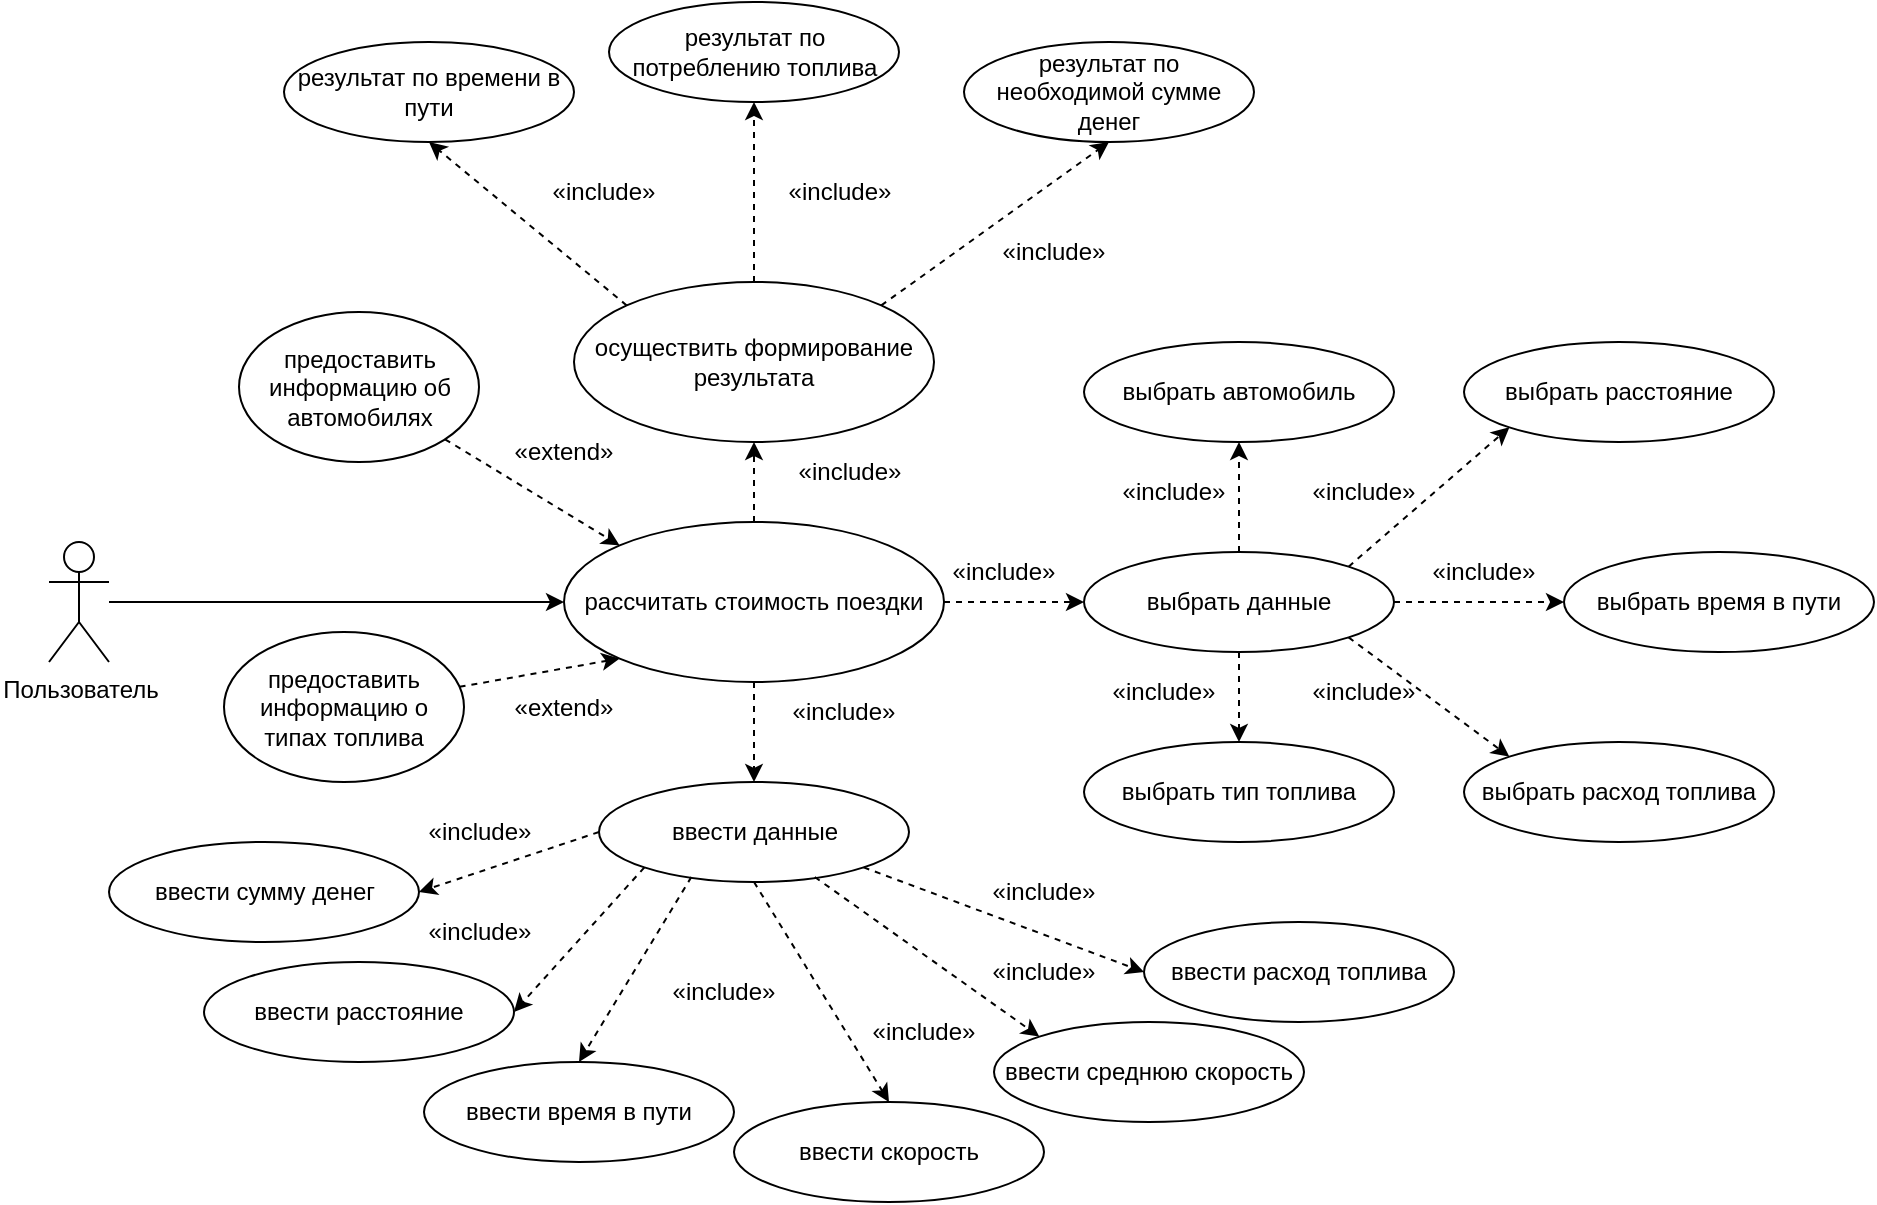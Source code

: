 <mxfile version="20.6.0" type="device"><diagram id="PY6g1kXUAH1VIEvKWSdo" name="Страница 1"><mxGraphModel dx="1414" dy="1452" grid="1" gridSize="10" guides="1" tooltips="1" connect="1" arrows="1" fold="1" page="1" pageScale="1" pageWidth="827" pageHeight="1169" math="0" shadow="0"><root><mxCell id="0"/><mxCell id="1" parent="0"/><mxCell id="bMGbSHv4sVdIYw8-GW0m-4" style="edgeStyle=orthogonalEdgeStyle;rounded=0;orthogonalLoop=1;jettySize=auto;html=1;entryX=0;entryY=0.5;entryDx=0;entryDy=0;" parent="1" source="bMGbSHv4sVdIYw8-GW0m-1" target="bMGbSHv4sVdIYw8-GW0m-2" edge="1"><mxGeometry relative="1" as="geometry"/></mxCell><mxCell id="bMGbSHv4sVdIYw8-GW0m-1" value="&lt;div&gt;Пользователь&lt;/div&gt;" style="shape=umlActor;verticalLabelPosition=bottom;verticalAlign=top;html=1;outlineConnect=0;" parent="1" vertex="1"><mxGeometry x="22.5" y="180" width="30" height="60" as="geometry"/></mxCell><mxCell id="bMGbSHv4sVdIYw8-GW0m-6" style="rounded=0;orthogonalLoop=1;jettySize=auto;html=1;exitX=0.5;exitY=0;exitDx=0;exitDy=0;entryX=0.5;entryY=1;entryDx=0;entryDy=0;dashed=1;" parent="1" source="bMGbSHv4sVdIYw8-GW0m-2" target="bMGbSHv4sVdIYw8-GW0m-5" edge="1"><mxGeometry relative="1" as="geometry"/></mxCell><mxCell id="bMGbSHv4sVdIYw8-GW0m-2" value="рассчитать стоимость поездки" style="ellipse;whiteSpace=wrap;html=1;" parent="1" vertex="1"><mxGeometry x="280" y="170" width="190" height="80" as="geometry"/></mxCell><mxCell id="bMGbSHv4sVdIYw8-GW0m-68" style="edgeStyle=none;rounded=0;orthogonalLoop=1;jettySize=auto;html=1;exitX=0.5;exitY=0;exitDx=0;exitDy=0;entryX=0.5;entryY=1;entryDx=0;entryDy=0;dashed=1;" parent="1" source="bMGbSHv4sVdIYw8-GW0m-5" target="bMGbSHv4sVdIYw8-GW0m-64" edge="1"><mxGeometry relative="1" as="geometry"/></mxCell><mxCell id="bMGbSHv4sVdIYw8-GW0m-71" style="edgeStyle=none;rounded=0;orthogonalLoop=1;jettySize=auto;html=1;exitX=1;exitY=0;exitDx=0;exitDy=0;entryX=0.5;entryY=1;entryDx=0;entryDy=0;dashed=1;" parent="1" source="bMGbSHv4sVdIYw8-GW0m-5" target="bMGbSHv4sVdIYw8-GW0m-70" edge="1"><mxGeometry relative="1" as="geometry"/></mxCell><mxCell id="bMGbSHv4sVdIYw8-GW0m-75" style="edgeStyle=none;rounded=0;orthogonalLoop=1;jettySize=auto;html=1;exitX=0;exitY=0;exitDx=0;exitDy=0;entryX=0.5;entryY=1;entryDx=0;entryDy=0;dashed=1;" parent="1" source="bMGbSHv4sVdIYw8-GW0m-5" target="bMGbSHv4sVdIYw8-GW0m-74" edge="1"><mxGeometry relative="1" as="geometry"/></mxCell><mxCell id="bMGbSHv4sVdIYw8-GW0m-5" value="осуществить формирование результата" style="ellipse;whiteSpace=wrap;html=1;" parent="1" vertex="1"><mxGeometry x="285" y="50" width="180" height="80" as="geometry"/></mxCell><mxCell id="bMGbSHv4sVdIYw8-GW0m-11" value="&lt;span class=&quot;vchar u0000&quot;&gt;«&lt;/span&gt;include&lt;span class=&quot;vchar u0000&quot;&gt;»&lt;/span&gt;" style="text;html=1;strokeColor=none;fillColor=none;align=center;verticalAlign=middle;whiteSpace=wrap;rounded=0;" parent="1" vertex="1"><mxGeometry x="392.5" y="130" width="60" height="30" as="geometry"/></mxCell><mxCell id="bMGbSHv4sVdIYw8-GW0m-14" style="rounded=0;orthogonalLoop=1;jettySize=auto;html=1;exitX=0.5;exitY=1;exitDx=0;exitDy=0;dashed=1;entryX=0.5;entryY=0;entryDx=0;entryDy=0;" parent="1" source="bMGbSHv4sVdIYw8-GW0m-2" target="bMGbSHv4sVdIYw8-GW0m-15" edge="1"><mxGeometry relative="1" as="geometry"><mxPoint x="407.5" y="300" as="sourcePoint"/><mxPoint x="375" y="320" as="targetPoint"/></mxGeometry></mxCell><mxCell id="bMGbSHv4sVdIYw8-GW0m-15" value="ввести данные" style="ellipse;whiteSpace=wrap;html=1;" parent="1" vertex="1"><mxGeometry x="297.5" y="300" width="155" height="50" as="geometry"/></mxCell><mxCell id="bMGbSHv4sVdIYw8-GW0m-16" value="&lt;span class=&quot;vchar u0000&quot;&gt;«&lt;/span&gt;include&lt;span class=&quot;vchar u0000&quot;&gt;»&lt;/span&gt;" style="text;html=1;strokeColor=none;fillColor=none;align=center;verticalAlign=middle;whiteSpace=wrap;rounded=0;" parent="1" vertex="1"><mxGeometry x="390" y="250" width="60" height="30" as="geometry"/></mxCell><mxCell id="bMGbSHv4sVdIYw8-GW0m-17" value="ввести расстояние" style="ellipse;whiteSpace=wrap;html=1;" parent="1" vertex="1"><mxGeometry x="100" y="390" width="155" height="50" as="geometry"/></mxCell><mxCell id="bMGbSHv4sVdIYw8-GW0m-18" value="ввести время в пути" style="ellipse;whiteSpace=wrap;html=1;" parent="1" vertex="1"><mxGeometry x="210" y="440" width="155" height="50" as="geometry"/></mxCell><mxCell id="bMGbSHv4sVdIYw8-GW0m-19" value="ввести среднюю скорость" style="ellipse;whiteSpace=wrap;html=1;" parent="1" vertex="1"><mxGeometry x="495" y="420" width="155" height="50" as="geometry"/></mxCell><mxCell id="bMGbSHv4sVdIYw8-GW0m-20" value="ввести скорость" style="ellipse;whiteSpace=wrap;html=1;" parent="1" vertex="1"><mxGeometry x="365" y="460" width="155" height="50" as="geometry"/></mxCell><mxCell id="bMGbSHv4sVdIYw8-GW0m-21" value="ввести расход топлива" style="ellipse;whiteSpace=wrap;html=1;" parent="1" vertex="1"><mxGeometry x="570" y="370" width="155" height="50" as="geometry"/></mxCell><mxCell id="bMGbSHv4sVdIYw8-GW0m-22" value="" style="endArrow=classic;html=1;rounded=0;dashed=1;exitX=0;exitY=1;exitDx=0;exitDy=0;entryX=1;entryY=0.5;entryDx=0;entryDy=0;" parent="1" source="bMGbSHv4sVdIYw8-GW0m-15" target="bMGbSHv4sVdIYw8-GW0m-17" edge="1"><mxGeometry width="50" height="50" relative="1" as="geometry"><mxPoint x="330" y="410" as="sourcePoint"/><mxPoint x="380" y="360" as="targetPoint"/></mxGeometry></mxCell><mxCell id="bMGbSHv4sVdIYw8-GW0m-23" value="" style="endArrow=classic;html=1;rounded=0;dashed=1;exitX=0.298;exitY=0.95;exitDx=0;exitDy=0;entryX=0.5;entryY=0;entryDx=0;entryDy=0;exitPerimeter=0;" parent="1" source="bMGbSHv4sVdIYw8-GW0m-15" target="bMGbSHv4sVdIYw8-GW0m-18" edge="1"><mxGeometry width="50" height="50" relative="1" as="geometry"><mxPoint x="330.199" y="352.678" as="sourcePoint"/><mxPoint x="225" y="405" as="targetPoint"/></mxGeometry></mxCell><mxCell id="bMGbSHv4sVdIYw8-GW0m-24" value="" style="endArrow=classic;html=1;rounded=0;dashed=1;exitX=0.5;exitY=1;exitDx=0;exitDy=0;entryX=0.5;entryY=0;entryDx=0;entryDy=0;" parent="1" source="bMGbSHv4sVdIYw8-GW0m-15" target="bMGbSHv4sVdIYw8-GW0m-20" edge="1"><mxGeometry width="50" height="50" relative="1" as="geometry"><mxPoint x="353.69" y="357.5" as="sourcePoint"/><mxPoint x="292.301" y="447.322" as="targetPoint"/></mxGeometry></mxCell><mxCell id="bMGbSHv4sVdIYw8-GW0m-25" value="" style="endArrow=classic;html=1;rounded=0;dashed=1;exitX=0.696;exitY=0.95;exitDx=0;exitDy=0;entryX=0;entryY=0;entryDx=0;entryDy=0;exitPerimeter=0;" parent="1" source="bMGbSHv4sVdIYw8-GW0m-15" target="bMGbSHv4sVdIYw8-GW0m-19" edge="1"><mxGeometry width="50" height="50" relative="1" as="geometry"><mxPoint x="385" y="360" as="sourcePoint"/><mxPoint x="385" y="480" as="targetPoint"/></mxGeometry></mxCell><mxCell id="bMGbSHv4sVdIYw8-GW0m-26" value="" style="endArrow=classic;html=1;rounded=0;dashed=1;exitX=1;exitY=1;exitDx=0;exitDy=0;entryX=0;entryY=0.5;entryDx=0;entryDy=0;" parent="1" source="bMGbSHv4sVdIYw8-GW0m-15" target="bMGbSHv4sVdIYw8-GW0m-21" edge="1"><mxGeometry width="50" height="50" relative="1" as="geometry"><mxPoint x="415.38" y="357.5" as="sourcePoint"/><mxPoint x="492.699" y="447.322" as="targetPoint"/></mxGeometry></mxCell><mxCell id="bMGbSHv4sVdIYw8-GW0m-27" value="&lt;span class=&quot;vchar u0000&quot;&gt;«&lt;/span&gt;include&lt;span class=&quot;vchar u0000&quot;&gt;»&lt;/span&gt;" style="text;html=1;strokeColor=none;fillColor=none;align=center;verticalAlign=middle;whiteSpace=wrap;rounded=0;" parent="1" vertex="1"><mxGeometry x="490" y="340" width="60" height="30" as="geometry"/></mxCell><mxCell id="bMGbSHv4sVdIYw8-GW0m-28" value="&lt;span class=&quot;vchar u0000&quot;&gt;«&lt;/span&gt;include&lt;span class=&quot;vchar u0000&quot;&gt;»&lt;/span&gt;" style="text;html=1;strokeColor=none;fillColor=none;align=center;verticalAlign=middle;whiteSpace=wrap;rounded=0;" parent="1" vertex="1"><mxGeometry x="490" y="380" width="60" height="30" as="geometry"/></mxCell><mxCell id="bMGbSHv4sVdIYw8-GW0m-29" value="&lt;span class=&quot;vchar u0000&quot;&gt;«&lt;/span&gt;include&lt;span class=&quot;vchar u0000&quot;&gt;»&lt;/span&gt;" style="text;html=1;strokeColor=none;fillColor=none;align=center;verticalAlign=middle;whiteSpace=wrap;rounded=0;" parent="1" vertex="1"><mxGeometry x="430" y="410" width="60" height="30" as="geometry"/></mxCell><mxCell id="bMGbSHv4sVdIYw8-GW0m-30" value="&lt;span class=&quot;vchar u0000&quot;&gt;«&lt;/span&gt;include&lt;span class=&quot;vchar u0000&quot;&gt;»&lt;/span&gt;" style="text;html=1;strokeColor=none;fillColor=none;align=center;verticalAlign=middle;whiteSpace=wrap;rounded=0;" parent="1" vertex="1"><mxGeometry x="330" y="390" width="60" height="30" as="geometry"/></mxCell><mxCell id="bMGbSHv4sVdIYw8-GW0m-31" value="&lt;span class=&quot;vchar u0000&quot;&gt;«&lt;/span&gt;include&lt;span class=&quot;vchar u0000&quot;&gt;»&lt;/span&gt;" style="text;html=1;strokeColor=none;fillColor=none;align=center;verticalAlign=middle;whiteSpace=wrap;rounded=0;" parent="1" vertex="1"><mxGeometry x="207.5" y="360" width="60" height="30" as="geometry"/></mxCell><mxCell id="bMGbSHv4sVdIYw8-GW0m-32" value="выбрать данные" style="ellipse;whiteSpace=wrap;html=1;" parent="1" vertex="1"><mxGeometry x="540" y="185" width="155" height="50" as="geometry"/></mxCell><mxCell id="bMGbSHv4sVdIYw8-GW0m-34" style="rounded=0;orthogonalLoop=1;jettySize=auto;html=1;exitX=1;exitY=0.5;exitDx=0;exitDy=0;dashed=1;entryX=0;entryY=0.5;entryDx=0;entryDy=0;" parent="1" source="bMGbSHv4sVdIYw8-GW0m-2" target="bMGbSHv4sVdIYw8-GW0m-32" edge="1"><mxGeometry relative="1" as="geometry"><mxPoint x="385" y="260.0" as="sourcePoint"/><mxPoint x="385" y="310.0" as="targetPoint"/></mxGeometry></mxCell><mxCell id="bMGbSHv4sVdIYw8-GW0m-35" value="&lt;span class=&quot;vchar u0000&quot;&gt;«&lt;/span&gt;include&lt;span class=&quot;vchar u0000&quot;&gt;»&lt;/span&gt;" style="text;html=1;strokeColor=none;fillColor=none;align=center;verticalAlign=middle;whiteSpace=wrap;rounded=0;" parent="1" vertex="1"><mxGeometry x="470" y="180" width="60" height="30" as="geometry"/></mxCell><mxCell id="bMGbSHv4sVdIYw8-GW0m-36" value="" style="endArrow=classic;html=1;rounded=0;dashed=1;exitX=0.5;exitY=1;exitDx=0;exitDy=0;entryX=0.5;entryY=0;entryDx=0;entryDy=0;" parent="1" source="bMGbSHv4sVdIYw8-GW0m-32" target="bMGbSHv4sVdIYw8-GW0m-37" edge="1"><mxGeometry width="50" height="50" relative="1" as="geometry"><mxPoint x="620" y="310" as="sourcePoint"/><mxPoint x="618" y="280" as="targetPoint"/></mxGeometry></mxCell><mxCell id="bMGbSHv4sVdIYw8-GW0m-37" value="выбрать тип топлива" style="ellipse;whiteSpace=wrap;html=1;" parent="1" vertex="1"><mxGeometry x="540" y="280" width="155" height="50" as="geometry"/></mxCell><mxCell id="bMGbSHv4sVdIYw8-GW0m-38" value="&lt;span class=&quot;vchar u0000&quot;&gt;«&lt;/span&gt;include&lt;span class=&quot;vchar u0000&quot;&gt;»&lt;/span&gt;" style="text;html=1;strokeColor=none;fillColor=none;align=center;verticalAlign=middle;whiteSpace=wrap;rounded=0;" parent="1" vertex="1"><mxGeometry x="550" y="240" width="60" height="30" as="geometry"/></mxCell><mxCell id="bMGbSHv4sVdIYw8-GW0m-39" value="выбрать расход топлива" style="ellipse;whiteSpace=wrap;html=1;" parent="1" vertex="1"><mxGeometry x="730" y="280" width="155" height="50" as="geometry"/></mxCell><mxCell id="bMGbSHv4sVdIYw8-GW0m-40" value="" style="endArrow=classic;html=1;rounded=0;dashed=1;exitX=1;exitY=1;exitDx=0;exitDy=0;entryX=0;entryY=0;entryDx=0;entryDy=0;" parent="1" source="bMGbSHv4sVdIYw8-GW0m-32" target="bMGbSHv4sVdIYw8-GW0m-39" edge="1"><mxGeometry width="50" height="50" relative="1" as="geometry"><mxPoint x="627.5" y="245" as="sourcePoint"/><mxPoint x="627.5" y="290" as="targetPoint"/></mxGeometry></mxCell><mxCell id="bMGbSHv4sVdIYw8-GW0m-41" value="&lt;span class=&quot;vchar u0000&quot;&gt;«&lt;/span&gt;include&lt;span class=&quot;vchar u0000&quot;&gt;»&lt;/span&gt;" style="text;html=1;strokeColor=none;fillColor=none;align=center;verticalAlign=middle;whiteSpace=wrap;rounded=0;" parent="1" vertex="1"><mxGeometry x="650" y="240" width="60" height="30" as="geometry"/></mxCell><mxCell id="bMGbSHv4sVdIYw8-GW0m-42" value="выбрать время в пути" style="ellipse;whiteSpace=wrap;html=1;" parent="1" vertex="1"><mxGeometry x="780" y="185" width="155" height="50" as="geometry"/></mxCell><mxCell id="bMGbSHv4sVdIYw8-GW0m-43" value="ввести сумму денег" style="ellipse;whiteSpace=wrap;html=1;" parent="1" vertex="1"><mxGeometry x="52.5" y="330" width="155" height="50" as="geometry"/></mxCell><mxCell id="bMGbSHv4sVdIYw8-GW0m-45" value="" style="endArrow=classic;html=1;rounded=0;dashed=1;exitX=0;exitY=0.5;exitDx=0;exitDy=0;entryX=1;entryY=0.5;entryDx=0;entryDy=0;" parent="1" source="bMGbSHv4sVdIYw8-GW0m-15" target="bMGbSHv4sVdIYw8-GW0m-43" edge="1"><mxGeometry width="50" height="50" relative="1" as="geometry"><mxPoint x="329.75" y="352.531" as="sourcePoint"/><mxPoint x="225.0" y="405" as="targetPoint"/></mxGeometry></mxCell><mxCell id="bMGbSHv4sVdIYw8-GW0m-46" value="&lt;span class=&quot;vchar u0000&quot;&gt;«&lt;/span&gt;include&lt;span class=&quot;vchar u0000&quot;&gt;»&lt;/span&gt;" style="text;html=1;strokeColor=none;fillColor=none;align=center;verticalAlign=middle;whiteSpace=wrap;rounded=0;" parent="1" vertex="1"><mxGeometry x="207.5" y="310" width="60" height="30" as="geometry"/></mxCell><mxCell id="bMGbSHv4sVdIYw8-GW0m-47" value="" style="endArrow=classic;html=1;rounded=0;dashed=1;exitX=1;exitY=0.5;exitDx=0;exitDy=0;entryX=0;entryY=0.5;entryDx=0;entryDy=0;" parent="1" source="bMGbSHv4sVdIYw8-GW0m-32" target="bMGbSHv4sVdIYw8-GW0m-42" edge="1"><mxGeometry width="50" height="50" relative="1" as="geometry"><mxPoint x="682.982" y="237.455" as="sourcePoint"/><mxPoint x="757.018" y="287.545" as="targetPoint"/></mxGeometry></mxCell><mxCell id="bMGbSHv4sVdIYw8-GW0m-50" value="&lt;span class=&quot;vchar u0000&quot;&gt;«&lt;/span&gt;include&lt;span class=&quot;vchar u0000&quot;&gt;»&lt;/span&gt;" style="text;html=1;strokeColor=none;fillColor=none;align=center;verticalAlign=middle;whiteSpace=wrap;rounded=0;" parent="1" vertex="1"><mxGeometry x="710" y="180" width="60" height="30" as="geometry"/></mxCell><mxCell id="bMGbSHv4sVdIYw8-GW0m-51" value="выбрать расстояние" style="ellipse;whiteSpace=wrap;html=1;" parent="1" vertex="1"><mxGeometry x="730" y="80" width="155" height="50" as="geometry"/></mxCell><mxCell id="bMGbSHv4sVdIYw8-GW0m-52" value="" style="endArrow=classic;html=1;rounded=0;dashed=1;exitX=1;exitY=0;exitDx=0;exitDy=0;entryX=0;entryY=1;entryDx=0;entryDy=0;" parent="1" source="bMGbSHv4sVdIYw8-GW0m-32" target="bMGbSHv4sVdIYw8-GW0m-51" edge="1"><mxGeometry width="50" height="50" relative="1" as="geometry"><mxPoint x="682.982" y="237.455" as="sourcePoint"/><mxPoint x="757.018" y="287.545" as="targetPoint"/></mxGeometry></mxCell><mxCell id="bMGbSHv4sVdIYw8-GW0m-53" value="&lt;span class=&quot;vchar u0000&quot;&gt;«&lt;/span&gt;include&lt;span class=&quot;vchar u0000&quot;&gt;»&lt;/span&gt;" style="text;html=1;strokeColor=none;fillColor=none;align=center;verticalAlign=middle;whiteSpace=wrap;rounded=0;" parent="1" vertex="1"><mxGeometry x="650" y="140" width="60" height="30" as="geometry"/></mxCell><mxCell id="bMGbSHv4sVdIYw8-GW0m-54" value="выбрать автомобиль" style="ellipse;whiteSpace=wrap;html=1;" parent="1" vertex="1"><mxGeometry x="540" y="80" width="155" height="50" as="geometry"/></mxCell><mxCell id="bMGbSHv4sVdIYw8-GW0m-55" value="" style="endArrow=classic;html=1;rounded=0;dashed=1;exitX=0.5;exitY=0;exitDx=0;exitDy=0;entryX=0.5;entryY=1;entryDx=0;entryDy=0;" parent="1" source="bMGbSHv4sVdIYw8-GW0m-32" target="bMGbSHv4sVdIYw8-GW0m-54" edge="1"><mxGeometry width="50" height="50" relative="1" as="geometry"><mxPoint x="682.982" y="202.545" as="sourcePoint"/><mxPoint x="762.018" y="152.455" as="targetPoint"/></mxGeometry></mxCell><mxCell id="bMGbSHv4sVdIYw8-GW0m-56" value="&lt;span class=&quot;vchar u0000&quot;&gt;«&lt;/span&gt;include&lt;span class=&quot;vchar u0000&quot;&gt;»&lt;/span&gt;" style="text;html=1;strokeColor=none;fillColor=none;align=center;verticalAlign=middle;whiteSpace=wrap;rounded=0;" parent="1" vertex="1"><mxGeometry x="555" y="140" width="60" height="30" as="geometry"/></mxCell><mxCell id="bMGbSHv4sVdIYw8-GW0m-58" style="edgeStyle=none;rounded=0;orthogonalLoop=1;jettySize=auto;html=1;entryX=0;entryY=0;entryDx=0;entryDy=0;dashed=1;" parent="1" source="bMGbSHv4sVdIYw8-GW0m-57" target="bMGbSHv4sVdIYw8-GW0m-2" edge="1"><mxGeometry relative="1" as="geometry"/></mxCell><mxCell id="bMGbSHv4sVdIYw8-GW0m-57" value="предоставить информацию об автомобилях" style="ellipse;whiteSpace=wrap;html=1;" parent="1" vertex="1"><mxGeometry x="117.5" y="65" width="120" height="75" as="geometry"/></mxCell><mxCell id="bMGbSHv4sVdIYw8-GW0m-59" value="&lt;span class=&quot;vchar u0000&quot;&gt;«&lt;/span&gt;extend&lt;span class=&quot;vchar u0000&quot;&gt;»&lt;/span&gt;" style="text;html=1;strokeColor=none;fillColor=none;align=center;verticalAlign=middle;whiteSpace=wrap;rounded=0;" parent="1" vertex="1"><mxGeometry x="250" y="120" width="60" height="30" as="geometry"/></mxCell><mxCell id="bMGbSHv4sVdIYw8-GW0m-62" style="edgeStyle=none;rounded=0;orthogonalLoop=1;jettySize=auto;html=1;entryX=0;entryY=1;entryDx=0;entryDy=0;dashed=1;" parent="1" source="bMGbSHv4sVdIYw8-GW0m-60" target="bMGbSHv4sVdIYw8-GW0m-2" edge="1"><mxGeometry relative="1" as="geometry"/></mxCell><mxCell id="bMGbSHv4sVdIYw8-GW0m-60" value="предоставить информацию о типах топлива" style="ellipse;whiteSpace=wrap;html=1;" parent="1" vertex="1"><mxGeometry x="110" y="225" width="120" height="75" as="geometry"/></mxCell><mxCell id="bMGbSHv4sVdIYw8-GW0m-63" value="&lt;span class=&quot;vchar u0000&quot;&gt;«&lt;/span&gt;extend&lt;span class=&quot;vchar u0000&quot;&gt;»&lt;/span&gt;" style="text;html=1;strokeColor=none;fillColor=none;align=center;verticalAlign=middle;whiteSpace=wrap;rounded=0;" parent="1" vertex="1"><mxGeometry x="250" y="247.5" width="60" height="30" as="geometry"/></mxCell><mxCell id="bMGbSHv4sVdIYw8-GW0m-64" value="результат по потреблению топлива" style="ellipse;whiteSpace=wrap;html=1;" parent="1" vertex="1"><mxGeometry x="302.5" y="-90" width="145" height="50" as="geometry"/></mxCell><mxCell id="bMGbSHv4sVdIYw8-GW0m-66" value="&lt;span class=&quot;vchar u0000&quot;&gt;«&lt;/span&gt;include&lt;span class=&quot;vchar u0000&quot;&gt;»&lt;/span&gt;" style="text;html=1;strokeColor=none;fillColor=none;align=center;verticalAlign=middle;whiteSpace=wrap;rounded=0;" parent="1" vertex="1"><mxGeometry x="387.5" y="-10" width="60" height="30" as="geometry"/></mxCell><mxCell id="bMGbSHv4sVdIYw8-GW0m-70" value="результат по необходимой сумме денег" style="ellipse;whiteSpace=wrap;html=1;" parent="1" vertex="1"><mxGeometry x="480" y="-70" width="145" height="50" as="geometry"/></mxCell><mxCell id="bMGbSHv4sVdIYw8-GW0m-72" value="&lt;span class=&quot;vchar u0000&quot;&gt;«&lt;/span&gt;include&lt;span class=&quot;vchar u0000&quot;&gt;»&lt;/span&gt;" style="text;html=1;strokeColor=none;fillColor=none;align=center;verticalAlign=middle;whiteSpace=wrap;rounded=0;" parent="1" vertex="1"><mxGeometry x="495" y="20" width="60" height="30" as="geometry"/></mxCell><mxCell id="bMGbSHv4sVdIYw8-GW0m-73" value="&lt;span class=&quot;vchar u0000&quot;&gt;«&lt;/span&gt;include&lt;span class=&quot;vchar u0000&quot;&gt;»&lt;/span&gt;" style="text;html=1;strokeColor=none;fillColor=none;align=center;verticalAlign=middle;whiteSpace=wrap;rounded=0;" parent="1" vertex="1"><mxGeometry x="270" y="-10" width="60" height="30" as="geometry"/></mxCell><mxCell id="bMGbSHv4sVdIYw8-GW0m-74" value="результат по времени в пути" style="ellipse;whiteSpace=wrap;html=1;" parent="1" vertex="1"><mxGeometry x="140" y="-70" width="145" height="50" as="geometry"/></mxCell></root></mxGraphModel></diagram></mxfile>